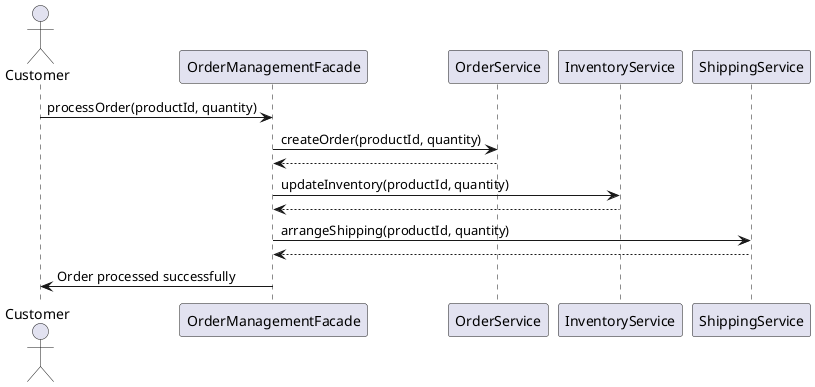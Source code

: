 @startuml
actor Customer
participant "OrderManagementFacade" as Facade
participant "OrderService" as OrderSvc
participant "InventoryService" as InventorySvc
participant "ShippingService" as ShippingSvc

Customer -> Facade: processOrder(productId, quantity)
Facade -> OrderSvc: createOrder(productId, quantity)
OrderSvc --> Facade:
Facade -> InventorySvc: updateInventory(productId, quantity)
InventorySvc --> Facade:
Facade -> ShippingSvc: arrangeShipping(productId, quantity)
ShippingSvc --> Facade:
Facade -> Customer: Order processed successfully
@enduml
